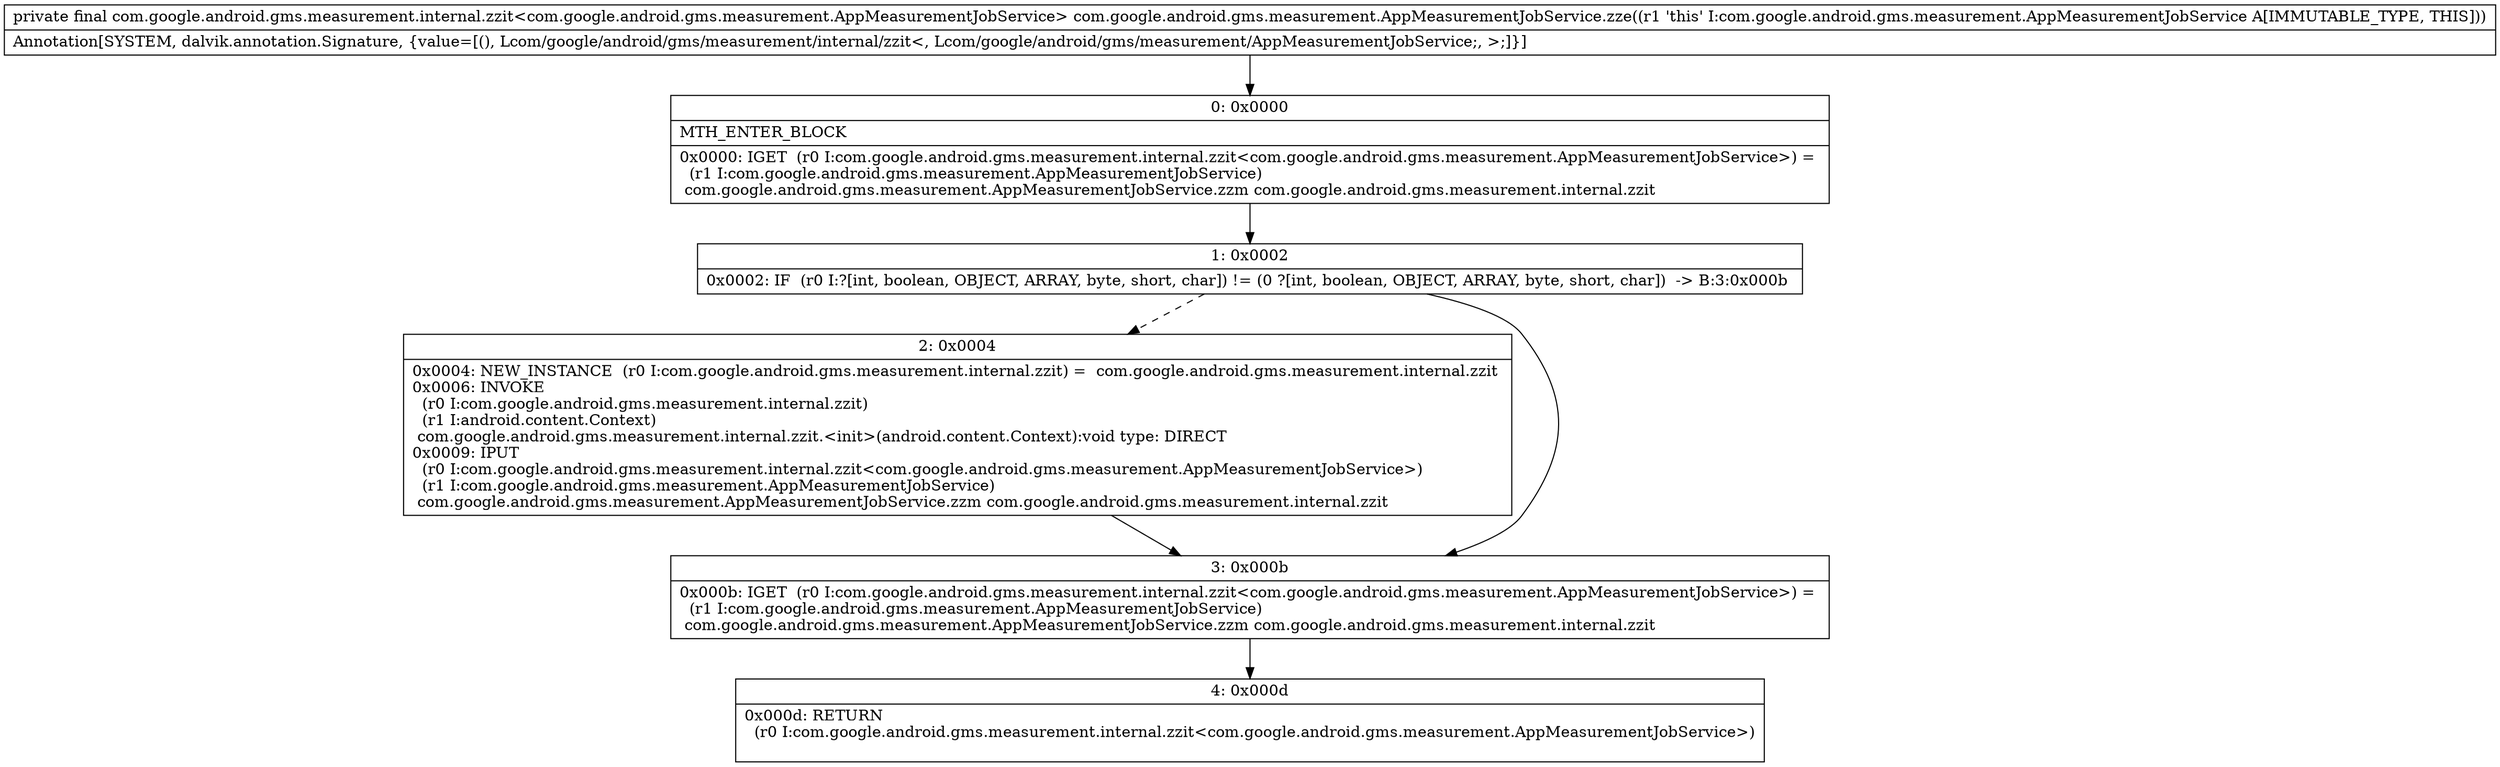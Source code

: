digraph "CFG forcom.google.android.gms.measurement.AppMeasurementJobService.zze()Lcom\/google\/android\/gms\/measurement\/internal\/zzit;" {
Node_0 [shape=record,label="{0\:\ 0x0000|MTH_ENTER_BLOCK\l|0x0000: IGET  (r0 I:com.google.android.gms.measurement.internal.zzit\<com.google.android.gms.measurement.AppMeasurementJobService\>) = \l  (r1 I:com.google.android.gms.measurement.AppMeasurementJobService)\l com.google.android.gms.measurement.AppMeasurementJobService.zzm com.google.android.gms.measurement.internal.zzit \l}"];
Node_1 [shape=record,label="{1\:\ 0x0002|0x0002: IF  (r0 I:?[int, boolean, OBJECT, ARRAY, byte, short, char]) != (0 ?[int, boolean, OBJECT, ARRAY, byte, short, char])  \-\> B:3:0x000b \l}"];
Node_2 [shape=record,label="{2\:\ 0x0004|0x0004: NEW_INSTANCE  (r0 I:com.google.android.gms.measurement.internal.zzit) =  com.google.android.gms.measurement.internal.zzit \l0x0006: INVOKE  \l  (r0 I:com.google.android.gms.measurement.internal.zzit)\l  (r1 I:android.content.Context)\l com.google.android.gms.measurement.internal.zzit.\<init\>(android.content.Context):void type: DIRECT \l0x0009: IPUT  \l  (r0 I:com.google.android.gms.measurement.internal.zzit\<com.google.android.gms.measurement.AppMeasurementJobService\>)\l  (r1 I:com.google.android.gms.measurement.AppMeasurementJobService)\l com.google.android.gms.measurement.AppMeasurementJobService.zzm com.google.android.gms.measurement.internal.zzit \l}"];
Node_3 [shape=record,label="{3\:\ 0x000b|0x000b: IGET  (r0 I:com.google.android.gms.measurement.internal.zzit\<com.google.android.gms.measurement.AppMeasurementJobService\>) = \l  (r1 I:com.google.android.gms.measurement.AppMeasurementJobService)\l com.google.android.gms.measurement.AppMeasurementJobService.zzm com.google.android.gms.measurement.internal.zzit \l}"];
Node_4 [shape=record,label="{4\:\ 0x000d|0x000d: RETURN  \l  (r0 I:com.google.android.gms.measurement.internal.zzit\<com.google.android.gms.measurement.AppMeasurementJobService\>)\l \l}"];
MethodNode[shape=record,label="{private final com.google.android.gms.measurement.internal.zzit\<com.google.android.gms.measurement.AppMeasurementJobService\> com.google.android.gms.measurement.AppMeasurementJobService.zze((r1 'this' I:com.google.android.gms.measurement.AppMeasurementJobService A[IMMUTABLE_TYPE, THIS]))  | Annotation[SYSTEM, dalvik.annotation.Signature, \{value=[(), Lcom\/google\/android\/gms\/measurement\/internal\/zzit\<, Lcom\/google\/android\/gms\/measurement\/AppMeasurementJobService;, \>;]\}]\l}"];
MethodNode -> Node_0;
Node_0 -> Node_1;
Node_1 -> Node_2[style=dashed];
Node_1 -> Node_3;
Node_2 -> Node_3;
Node_3 -> Node_4;
}

